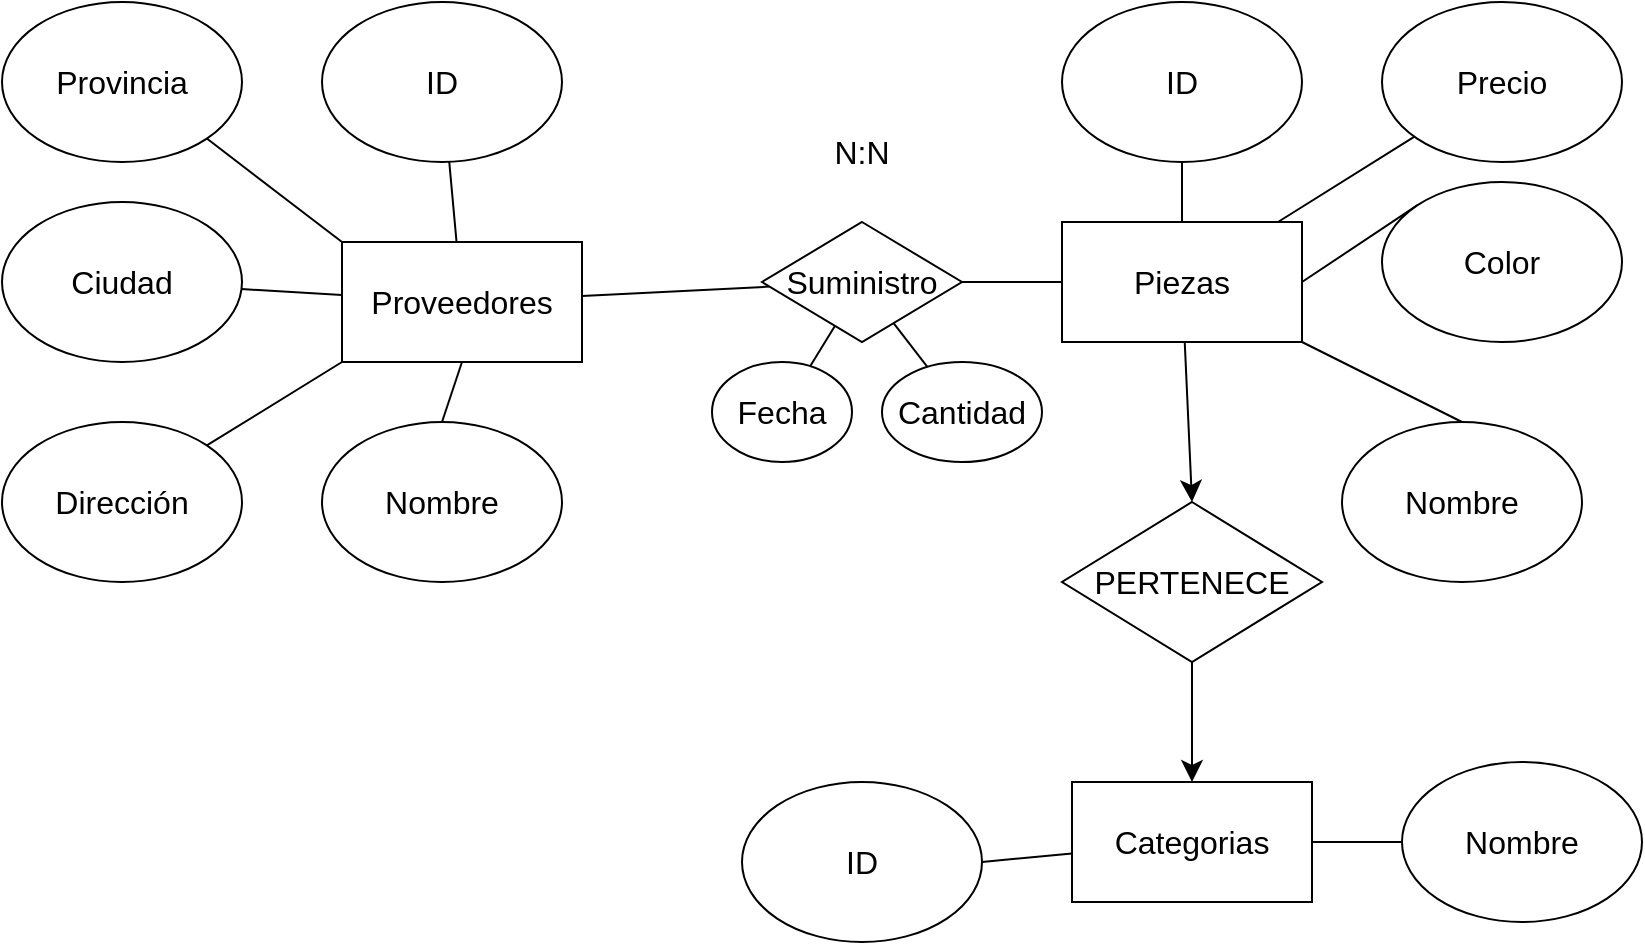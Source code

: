<mxfile version="23.1.1" type="device">
  <diagram id="R2lEEEUBdFMjLlhIrx00" name="Page-1">
    <mxGraphModel dx="556" dy="794" grid="1" gridSize="10" guides="1" tooltips="1" connect="1" arrows="1" fold="1" page="1" pageScale="1" pageWidth="850" pageHeight="1100" math="0" shadow="0" extFonts="Permanent Marker^https://fonts.googleapis.com/css?family=Permanent+Marker">
      <root>
        <mxCell id="0" />
        <mxCell id="1" parent="0" />
        <mxCell id="Okfd3d-Vg6BYusJC69hB-7" value="" style="edgeStyle=none;curved=1;rounded=0;orthogonalLoop=1;jettySize=auto;html=1;fontSize=12;startSize=8;endSize=8;endArrow=none;endFill=0;" parent="1" source="Okfd3d-Vg6BYusJC69hB-1" target="Okfd3d-Vg6BYusJC69hB-6" edge="1">
          <mxGeometry relative="1" as="geometry" />
        </mxCell>
        <mxCell id="Okfd3d-Vg6BYusJC69hB-8" style="edgeStyle=none;curved=1;rounded=0;orthogonalLoop=1;jettySize=auto;html=1;exitX=0;exitY=0;exitDx=0;exitDy=0;entryX=1;entryY=1;entryDx=0;entryDy=0;fontSize=12;startSize=8;endSize=8;endArrow=none;endFill=0;" parent="1" source="Okfd3d-Vg6BYusJC69hB-1" target="Okfd3d-Vg6BYusJC69hB-5" edge="1">
          <mxGeometry relative="1" as="geometry" />
        </mxCell>
        <mxCell id="Okfd3d-Vg6BYusJC69hB-9" value="" style="edgeStyle=none;curved=1;rounded=0;orthogonalLoop=1;jettySize=auto;html=1;fontSize=12;startSize=8;endSize=8;endArrow=none;endFill=0;" parent="1" source="Okfd3d-Vg6BYusJC69hB-1" target="Okfd3d-Vg6BYusJC69hB-4" edge="1">
          <mxGeometry relative="1" as="geometry" />
        </mxCell>
        <mxCell id="Okfd3d-Vg6BYusJC69hB-10" style="edgeStyle=none;curved=1;rounded=0;orthogonalLoop=1;jettySize=auto;html=1;exitX=0;exitY=1;exitDx=0;exitDy=0;entryX=1;entryY=0;entryDx=0;entryDy=0;fontSize=12;startSize=8;endSize=8;endArrow=none;endFill=0;" parent="1" source="Okfd3d-Vg6BYusJC69hB-1" target="Okfd3d-Vg6BYusJC69hB-3" edge="1">
          <mxGeometry relative="1" as="geometry" />
        </mxCell>
        <mxCell id="Okfd3d-Vg6BYusJC69hB-11" style="edgeStyle=none;curved=1;rounded=0;orthogonalLoop=1;jettySize=auto;html=1;exitX=0.5;exitY=1;exitDx=0;exitDy=0;entryX=0.5;entryY=0;entryDx=0;entryDy=0;fontSize=12;startSize=8;endSize=8;endArrow=none;endFill=0;" parent="1" source="Okfd3d-Vg6BYusJC69hB-1" target="Okfd3d-Vg6BYusJC69hB-2" edge="1">
          <mxGeometry relative="1" as="geometry" />
        </mxCell>
        <mxCell id="Okfd3d-Vg6BYusJC69hB-1" value="Proveedores" style="rounded=0;whiteSpace=wrap;html=1;fontSize=16;" parent="1" vertex="1">
          <mxGeometry x="190" y="140" width="120" height="60" as="geometry" />
        </mxCell>
        <mxCell id="Okfd3d-Vg6BYusJC69hB-2" value="Nombre" style="ellipse;whiteSpace=wrap;html=1;fontSize=16;" parent="1" vertex="1">
          <mxGeometry x="180" y="230" width="120" height="80" as="geometry" />
        </mxCell>
        <mxCell id="Okfd3d-Vg6BYusJC69hB-3" value="Dirección" style="ellipse;whiteSpace=wrap;html=1;fontSize=16;" parent="1" vertex="1">
          <mxGeometry x="20" y="230" width="120" height="80" as="geometry" />
        </mxCell>
        <mxCell id="Okfd3d-Vg6BYusJC69hB-4" value="Ciudad" style="ellipse;whiteSpace=wrap;html=1;fontSize=16;" parent="1" vertex="1">
          <mxGeometry x="20" y="120" width="120" height="80" as="geometry" />
        </mxCell>
        <mxCell id="Okfd3d-Vg6BYusJC69hB-5" value="Provincia" style="ellipse;whiteSpace=wrap;html=1;fontSize=16;" parent="1" vertex="1">
          <mxGeometry x="20" y="20" width="120" height="80" as="geometry" />
        </mxCell>
        <mxCell id="Okfd3d-Vg6BYusJC69hB-6" value="ID" style="ellipse;whiteSpace=wrap;html=1;fontSize=16;" parent="1" vertex="1">
          <mxGeometry x="180" y="20" width="120" height="80" as="geometry" />
        </mxCell>
        <mxCell id="Okfd3d-Vg6BYusJC69hB-18" value="" style="edgeStyle=none;curved=1;rounded=0;orthogonalLoop=1;jettySize=auto;html=1;fontSize=12;startSize=8;endSize=8;endArrow=none;endFill=0;" parent="1" source="Okfd3d-Vg6BYusJC69hB-12" target="Okfd3d-Vg6BYusJC69hB-13" edge="1">
          <mxGeometry relative="1" as="geometry" />
        </mxCell>
        <mxCell id="Okfd3d-Vg6BYusJC69hB-20" value="" style="edgeStyle=none;curved=1;rounded=0;orthogonalLoop=1;jettySize=auto;html=1;fontSize=12;startSize=8;endSize=8;endArrow=none;endFill=0;" parent="1" source="Okfd3d-Vg6BYusJC69hB-12" target="Okfd3d-Vg6BYusJC69hB-16" edge="1">
          <mxGeometry relative="1" as="geometry" />
        </mxCell>
        <mxCell id="Okfd3d-Vg6BYusJC69hB-21" style="edgeStyle=none;curved=1;rounded=0;orthogonalLoop=1;jettySize=auto;html=1;exitX=1;exitY=0.5;exitDx=0;exitDy=0;entryX=0;entryY=0;entryDx=0;entryDy=0;fontSize=12;startSize=8;endSize=8;endArrow=none;endFill=0;" parent="1" source="Okfd3d-Vg6BYusJC69hB-12" target="Okfd3d-Vg6BYusJC69hB-15" edge="1">
          <mxGeometry relative="1" as="geometry" />
        </mxCell>
        <mxCell id="Okfd3d-Vg6BYusJC69hB-22" style="edgeStyle=none;curved=1;rounded=0;orthogonalLoop=1;jettySize=auto;html=1;exitX=1;exitY=1;exitDx=0;exitDy=0;entryX=0.5;entryY=0;entryDx=0;entryDy=0;fontSize=12;startSize=8;endSize=8;endArrow=none;endFill=0;" parent="1" source="Okfd3d-Vg6BYusJC69hB-12" target="Okfd3d-Vg6BYusJC69hB-14" edge="1">
          <mxGeometry relative="1" as="geometry" />
        </mxCell>
        <mxCell id="CGr-W0RAcxEbeOtZ0Cf5-10" style="edgeStyle=none;curved=1;rounded=0;orthogonalLoop=1;jettySize=auto;html=1;entryX=0.5;entryY=0;entryDx=0;entryDy=0;fontSize=12;startSize=8;endSize=8;" edge="1" parent="1" source="Okfd3d-Vg6BYusJC69hB-12" target="CGr-W0RAcxEbeOtZ0Cf5-9">
          <mxGeometry relative="1" as="geometry" />
        </mxCell>
        <mxCell id="Okfd3d-Vg6BYusJC69hB-12" value="Piezas" style="rounded=0;whiteSpace=wrap;html=1;fontSize=16;" parent="1" vertex="1">
          <mxGeometry x="550" y="130" width="120" height="60" as="geometry" />
        </mxCell>
        <mxCell id="Okfd3d-Vg6BYusJC69hB-13" value="ID" style="ellipse;whiteSpace=wrap;html=1;fontSize=16;" parent="1" vertex="1">
          <mxGeometry x="550" y="20" width="120" height="80" as="geometry" />
        </mxCell>
        <mxCell id="Okfd3d-Vg6BYusJC69hB-14" value="Nombre" style="ellipse;whiteSpace=wrap;html=1;fontSize=16;" parent="1" vertex="1">
          <mxGeometry x="690" y="230" width="120" height="80" as="geometry" />
        </mxCell>
        <mxCell id="Okfd3d-Vg6BYusJC69hB-15" value="Color" style="ellipse;whiteSpace=wrap;html=1;fontSize=16;" parent="1" vertex="1">
          <mxGeometry x="710" y="110" width="120" height="80" as="geometry" />
        </mxCell>
        <mxCell id="Okfd3d-Vg6BYusJC69hB-16" value="Precio" style="ellipse;whiteSpace=wrap;html=1;fontSize=16;" parent="1" vertex="1">
          <mxGeometry x="710" y="20" width="120" height="80" as="geometry" />
        </mxCell>
        <mxCell id="Okfd3d-Vg6BYusJC69hB-24" value="" style="edgeStyle=none;curved=1;rounded=0;orthogonalLoop=1;jettySize=auto;html=1;fontSize=12;startSize=8;endSize=8;endArrow=none;endFill=0;" parent="1" source="Okfd3d-Vg6BYusJC69hB-23" target="Okfd3d-Vg6BYusJC69hB-1" edge="1">
          <mxGeometry relative="1" as="geometry" />
        </mxCell>
        <mxCell id="Okfd3d-Vg6BYusJC69hB-25" value="" style="edgeStyle=none;curved=1;rounded=0;orthogonalLoop=1;jettySize=auto;html=1;fontSize=12;startSize=8;endSize=8;entryX=0;entryY=0.5;entryDx=0;entryDy=0;endArrow=none;endFill=0;" parent="1" source="Okfd3d-Vg6BYusJC69hB-23" target="Okfd3d-Vg6BYusJC69hB-12" edge="1">
          <mxGeometry relative="1" as="geometry">
            <mxPoint x="530" y="400" as="targetPoint" />
          </mxGeometry>
        </mxCell>
        <mxCell id="Okfd3d-Vg6BYusJC69hB-28" value="" style="edgeStyle=none;curved=1;rounded=0;orthogonalLoop=1;jettySize=auto;html=1;fontSize=12;startSize=8;endSize=8;endArrow=none;endFill=0;" parent="1" source="Okfd3d-Vg6BYusJC69hB-23" target="Okfd3d-Vg6BYusJC69hB-27" edge="1">
          <mxGeometry relative="1" as="geometry" />
        </mxCell>
        <mxCell id="Okfd3d-Vg6BYusJC69hB-29" value="" style="edgeStyle=none;curved=1;rounded=0;orthogonalLoop=1;jettySize=auto;html=1;fontSize=12;startSize=8;endSize=8;endArrow=none;endFill=0;" parent="1" source="Okfd3d-Vg6BYusJC69hB-23" target="Okfd3d-Vg6BYusJC69hB-26" edge="1">
          <mxGeometry relative="1" as="geometry" />
        </mxCell>
        <mxCell id="Okfd3d-Vg6BYusJC69hB-23" value="Suministro" style="rhombus;whiteSpace=wrap;html=1;fontSize=16;" parent="1" vertex="1">
          <mxGeometry x="400" y="130" width="100" height="60" as="geometry" />
        </mxCell>
        <mxCell id="Okfd3d-Vg6BYusJC69hB-26" value="Fecha" style="ellipse;whiteSpace=wrap;html=1;fontSize=16;" parent="1" vertex="1">
          <mxGeometry x="375" y="200" width="70" height="50" as="geometry" />
        </mxCell>
        <mxCell id="Okfd3d-Vg6BYusJC69hB-27" value="Cantidad" style="ellipse;whiteSpace=wrap;html=1;fontSize=16;" parent="1" vertex="1">
          <mxGeometry x="460" y="200" width="80" height="50" as="geometry" />
        </mxCell>
        <mxCell id="Okfd3d-Vg6BYusJC69hB-30" value="N:N" style="text;html=1;strokeColor=none;fillColor=none;align=center;verticalAlign=middle;whiteSpace=wrap;rounded=0;fontSize=16;" parent="1" vertex="1">
          <mxGeometry x="420" y="80" width="60" height="30" as="geometry" />
        </mxCell>
        <mxCell id="CGr-W0RAcxEbeOtZ0Cf5-5" style="edgeStyle=none;curved=1;rounded=0;orthogonalLoop=1;jettySize=auto;html=1;entryX=1;entryY=0.5;entryDx=0;entryDy=0;fontSize=12;startSize=8;endSize=8;endArrow=none;endFill=0;" edge="1" parent="1" source="CGr-W0RAcxEbeOtZ0Cf5-1" target="CGr-W0RAcxEbeOtZ0Cf5-3">
          <mxGeometry relative="1" as="geometry" />
        </mxCell>
        <mxCell id="CGr-W0RAcxEbeOtZ0Cf5-1" value="Categorias" style="rounded=0;whiteSpace=wrap;html=1;fontSize=16;" vertex="1" parent="1">
          <mxGeometry x="555" y="410" width="120" height="60" as="geometry" />
        </mxCell>
        <mxCell id="CGr-W0RAcxEbeOtZ0Cf5-3" value="ID" style="ellipse;whiteSpace=wrap;html=1;fontSize=16;" vertex="1" parent="1">
          <mxGeometry x="390" y="410" width="120" height="80" as="geometry" />
        </mxCell>
        <mxCell id="CGr-W0RAcxEbeOtZ0Cf5-4" value="Nombre" style="ellipse;whiteSpace=wrap;html=1;fontSize=16;" vertex="1" parent="1">
          <mxGeometry x="720" y="400" width="120" height="80" as="geometry" />
        </mxCell>
        <mxCell id="CGr-W0RAcxEbeOtZ0Cf5-6" style="edgeStyle=none;curved=1;rounded=0;orthogonalLoop=1;jettySize=auto;html=1;entryX=0;entryY=0.5;entryDx=0;entryDy=0;fontSize=12;startSize=8;endSize=8;endArrow=none;endFill=0;" edge="1" parent="1" source="CGr-W0RAcxEbeOtZ0Cf5-1" target="CGr-W0RAcxEbeOtZ0Cf5-4">
          <mxGeometry relative="1" as="geometry" />
        </mxCell>
        <mxCell id="CGr-W0RAcxEbeOtZ0Cf5-11" style="edgeStyle=none;curved=1;rounded=0;orthogonalLoop=1;jettySize=auto;html=1;entryX=0.5;entryY=0;entryDx=0;entryDy=0;fontSize=12;startSize=8;endSize=8;" edge="1" parent="1" source="CGr-W0RAcxEbeOtZ0Cf5-9" target="CGr-W0RAcxEbeOtZ0Cf5-1">
          <mxGeometry relative="1" as="geometry" />
        </mxCell>
        <mxCell id="CGr-W0RAcxEbeOtZ0Cf5-9" value="PERTENECE" style="rhombus;whiteSpace=wrap;html=1;fontSize=16;" vertex="1" parent="1">
          <mxGeometry x="550" y="270" width="130" height="80" as="geometry" />
        </mxCell>
      </root>
    </mxGraphModel>
  </diagram>
</mxfile>
